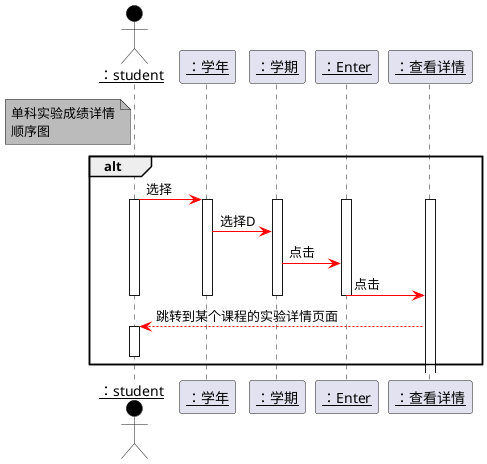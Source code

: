  @startuml
        skinparam sequenceParticipant underline
        actor "：student" as User #black
        note left of User #bbb
            单科实验成绩详情
            顺序图
        end note
        participant "：学年" as A
        participant "：学期" as B
        participant "：Enter" as C
        participant "：查看详情" as D
        alt
            User -[#red]> A:选择
            activate User
            activate A
            activate B
            activate C
             activate D
            A -[#red]> B:选择D
            B-[#red]> C:点击
            C-[#red]> D:点击
            deactivate User
            deactivate A
            deactivate B
            deactivate C
            D--[#red]>User:跳转到某个课程的实验详情页面
        activate User
        deactivate User
        deactivate A
        end
@enduml